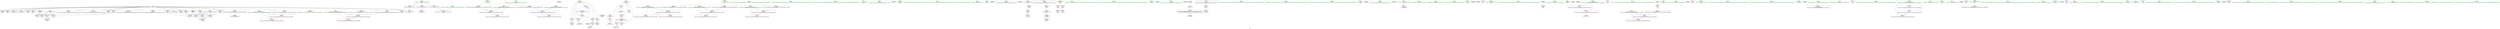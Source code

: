 digraph "SVFG" {
	label="SVFG";

	Node0x559e8b8f2490 [shape=record,color=grey,label="{NodeID: 0\nNullPtr}"];
	Node0x559e8b8f2490 -> Node0x559e8b90c410[style=solid];
	Node0x559e8b8f2490 -> Node0x559e8b90c510[style=solid];
	Node0x559e8b8f2490 -> Node0x559e8b90c5e0[style=solid];
	Node0x559e8b8f2490 -> Node0x559e8b90c6b0[style=solid];
	Node0x559e8b8f2490 -> Node0x559e8b90c780[style=solid];
	Node0x559e8b8f2490 -> Node0x559e8b90c850[style=solid];
	Node0x559e8b8f2490 -> Node0x559e8b90c920[style=solid];
	Node0x559e8b8f2490 -> Node0x559e8b90c9f0[style=solid];
	Node0x559e8b8f2490 -> Node0x559e8b90cac0[style=solid];
	Node0x559e8b8f2490 -> Node0x559e8b90cb90[style=solid];
	Node0x559e8b8f2490 -> Node0x559e8b90cc60[style=solid];
	Node0x559e8b8f2490 -> Node0x559e8b90cd30[style=solid];
	Node0x559e8b8f2490 -> Node0x559e8b90ce00[style=solid];
	Node0x559e8b8f2490 -> Node0x559e8b90ced0[style=solid];
	Node0x559e8b8f2490 -> Node0x559e8b90cfa0[style=solid];
	Node0x559e8b8f2490 -> Node0x559e8b909ce0[style=solid];
	Node0x559e8b8f2490 -> Node0x559e8b909db0[style=solid];
	Node0x559e8b8f2490 -> Node0x559e8b909e80[style=solid];
	Node0x559e8b8f2490 -> Node0x559e8b909f50[style=solid];
	Node0x559e8b8f2490 -> Node0x559e8b90a020[style=solid];
	Node0x559e8b8f2490 -> Node0x559e8b90a0f0[style=solid];
	Node0x559e8b8f2490 -> Node0x559e8b90a1c0[style=solid];
	Node0x559e8b8f2490 -> Node0x559e8b911540[style=solid];
	Node0x559e8b912680 [shape=record,color=blue,label="{NodeID: 180\n353\<--351\n__lhs.addr\<--__lhs\n_ZStltIcSt11char_traitsIcESaIcEEbRKNSt7__cxx1112basic_stringIT_T0_T1_EESA_\n}"];
	Node0x559e8b912680 -> Node0x559e8b911000[style=dashed];
	Node0x559e8b909db0 [shape=record,color=black,label="{NodeID: 97\n331\<--3\n\<--dummyVal\n_ZStplIcSt11char_traitsIcESaIcEENSt7__cxx1112basic_stringIT_T0_T1_EES5_RKS8_\n}"];
	Node0x559e8b909db0 -> Node0x559e8b9124e0[style=solid];
	Node0x559e8b907510 [shape=record,color=green,label="{NodeID: 14\n83\<--1\n\<--dummyObj\nCan only get source location for instruction, argument, global var or function.}"];
	Node0x559e8b933a70 [shape=record,color=black,label="{NodeID: 360\n213 = PHI()\n}"];
	Node0x559e8b9099b0 [shape=record,color=black,label="{NodeID: 111\n151\<--150\nconv18\<--\nmain\n}"];
	Node0x559e8b9082b0 [shape=record,color=green,label="{NodeID: 28\n62\<--63\nts\<--ts_field_insensitive\nmain\n}"];
	Node0x559e8b9082b0 -> Node0x559e8b910090[style=solid];
	Node0x559e8b9082b0 -> Node0x559e8b910160[style=solid];
	Node0x559e8b9082b0 -> Node0x559e8b910230[style=solid];
	Node0x559e8b9082b0 -> Node0x559e8b911710[style=solid];
	Node0x559e8b9082b0 -> Node0x559e8b912000[style=solid];
	Node0x559e8b934c60 [shape=record,color=black,label="{NodeID: 374\n292 = PHI(74, )\n2nd arg _ZStplIcSt11char_traitsIcESaIcEENSt7__cxx1112basic_stringIT_T0_T1_EES5_RKS8_ }"];
	Node0x559e8b934c60 -> Node0x559e8b9121a0[style=solid];
	Node0x559e8b90f8e0 [shape=record,color=purple,label="{NodeID: 125\n434\<--28\nllvm.global_ctors_1\<--llvm.global_ctors\nGlob }"];
	Node0x559e8b90f8e0 -> Node0x559e8b911440[style=solid];
	Node0x559e8b908ed0 [shape=record,color=green,label="{NodeID: 42\n119\<--120\n_ZNSt7__cxx1112basic_stringIcSt11char_traitsIcESaIcEEC1Ev\<--_ZNSt7__cxx1112basic_stringIcSt11char_traitsIcESaIcEEC1Ev_field_insensitive\n}"];
	Node0x559e8b9104a0 [shape=record,color=red,label="{NodeID: 139\n140\<--78\n\<--i\nmain\n}"];
	Node0x559e8b9104a0 -> Node0x559e8b9098e0[style=solid];
	Node0x559e8b90acf0 [shape=record,color=green,label="{NodeID: 56\n214\<--215\n_ZStlsISt11char_traitsIcEERSt13basic_ostreamIcT_ES5_PKc\<--_ZStlsISt11char_traitsIcEERSt13basic_ostreamIcT_ES5_PKc_field_insensitive\n}"];
	Node0x559e8b926820 [shape=record,color=yellow,style=double,label="{NodeID: 319\n12V_1 = ENCHI(MR_12V_0)\npts\{69 \}\nFun[main]}"];
	Node0x559e8b926820 -> Node0x559e8b911980[style=dashed];
	Node0x559e8b926820 -> Node0x559e8b911b20[style=dashed];
	Node0x559e8b926820 -> Node0x559e8b911cc0[style=dashed];
	Node0x559e8b926820 -> Node0x559e8b911e60[style=dashed];
	Node0x559e8b911000 [shape=record,color=red,label="{NodeID: 153\n359\<--353\n\<--__lhs.addr\n_ZStltIcSt11char_traitsIcESaIcEEbRKNSt7__cxx1112basic_stringIT_T0_T1_EESA_\n}"];
	Node0x559e8b90b9d0 [shape=record,color=green,label="{NodeID: 70\n324\<--325\n_ZNSt7__cxx1112basic_stringIcSt11char_traitsIcESaIcEE6appendERKS4_\<--_ZNSt7__cxx1112basic_stringIcSt11char_traitsIcESaIcEE6appendERKS4__field_insensitive\n}"];
	Node0x559e8b911bf0 [shape=record,color=blue,label="{NodeID: 167\n66\<--194\nexn.slot\<--\nmain\n}"];
	Node0x559e8b911bf0 -> Node0x559e8b910300[style=dashed];
	Node0x559e8b90c6b0 [shape=record,color=black,label="{NodeID: 84\n183\<--3\n\<--dummyVal\nmain\n}"];
	Node0x559e8b90c6b0 -> Node0x559e8b911980[style=solid];
	Node0x559e8b8f3690 [shape=record,color=green,label="{NodeID: 1\n7\<--1\n__dso_handle\<--dummyObj\nGlob }"];
	Node0x559e8b912750 [shape=record,color=blue,label="{NodeID: 181\n355\<--352\n__rhs.addr\<--__rhs\n_ZStltIcSt11char_traitsIcESaIcEEbRKNSt7__cxx1112basic_stringIT_T0_T1_EESA_\n}"];
	Node0x559e8b912750 -> Node0x559e8b9110d0[style=dashed];
	Node0x559e8b909e80 [shape=record,color=black,label="{NodeID: 98\n333\<--3\n\<--dummyVal\n_ZStplIcSt11char_traitsIcESaIcEENSt7__cxx1112basic_stringIT_T0_T1_EES5_RKS8_\n}"];
	Node0x559e8b909e80 -> Node0x559e8b9125b0[style=solid];
	Node0x559e8b907610 [shape=record,color=green,label="{NodeID: 15\n95\<--1\n\<--dummyObj\nCan only get source location for instruction, argument, global var or function.}"];
	Node0x559e8b933b70 [shape=record,color=black,label="{NodeID: 361\n217 = PHI()\n}"];
	Node0x559e8b909a80 [shape=record,color=black,label="{NodeID: 112\n160\<--159\nconv24\<--\nmain\n}"];
	Node0x559e8b908380 [shape=record,color=green,label="{NodeID: 29\n64\<--65\ns\<--s_field_insensitive\nmain\n}"];
	Node0x559e8b934d70 [shape=record,color=black,label="{NodeID: 375\n415 = PHI(367, )\n0th arg __clang_call_terminate }"];
	Node0x559e8b90f9e0 [shape=record,color=purple,label="{NodeID: 126\n435\<--28\nllvm.global_ctors_2\<--llvm.global_ctors\nGlob }"];
	Node0x559e8b90f9e0 -> Node0x559e8b911540[style=solid];
	Node0x559e8b908fd0 [shape=record,color=green,label="{NodeID: 43\n122\<--123\n_ZStrsIcSt11char_traitsIcESaIcEERSt13basic_istreamIT_T0_ES7_RNSt7__cxx1112basic_stringIS4_S5_T1_EE\<--_ZStrsIcSt11char_traitsIcESaIcEERSt13basic_istreamIT_T0_ES7_RNSt7__cxx1112basic_stringIS4_S5_T1_EE_field_insensitive\n}"];
	Node0x559e8b910570 [shape=record,color=red,label="{NodeID: 140\n150\<--78\n\<--i\nmain\n}"];
	Node0x559e8b910570 -> Node0x559e8b9099b0[style=solid];
	Node0x559e8b90adf0 [shape=record,color=green,label="{NodeID: 57\n218\<--219\n_ZNSolsEi\<--_ZNSolsEi_field_insensitive\n}"];
	Node0x559e8b9110d0 [shape=record,color=red,label="{NodeID: 154\n360\<--355\n\<--__rhs.addr\n_ZStltIcSt11char_traitsIcESaIcEEbRKNSt7__cxx1112basic_stringIT_T0_T1_EESA_\n}"];
	Node0x559e8b90bad0 [shape=record,color=green,label="{NodeID: 71\n353\<--354\n__lhs.addr\<--__lhs.addr_field_insensitive\n_ZStltIcSt11char_traitsIcESaIcEEbRKNSt7__cxx1112basic_stringIT_T0_T1_EESA_\n}"];
	Node0x559e8b90bad0 -> Node0x559e8b911000[style=solid];
	Node0x559e8b90bad0 -> Node0x559e8b912680[style=solid];
	Node0x559e8b911cc0 [shape=record,color=blue,label="{NodeID: 168\n68\<--196\nehselector.slot\<--\nmain\n}"];
	Node0x559e8b911cc0 -> Node0x559e8b9103d0[style=dashed];
	Node0x559e8b90c780 [shape=record,color=black,label="{NodeID: 85\n186\<--3\n\<--dummyVal\nmain\n}"];
	Node0x559e8b8f2d90 [shape=record,color=green,label="{NodeID: 2\n8\<--1\n.str\<--dummyObj\nGlob }"];
	Node0x559e8b931310 [shape=record,color=black,label="{NodeID: 348\n104 = PHI()\n}"];
	Node0x559e8b912820 [shape=record,color=blue,label="{NodeID: 182\n375\<--373\n__lhs.addr\<--__lhs\n_ZSt4swapIcSt11char_traitsIcESaIcEEvRNSt7__cxx1112basic_stringIT_T0_T1_EES9_\n}"];
	Node0x559e8b912820 -> Node0x559e8b9111a0[style=dashed];
	Node0x559e8b909f50 [shape=record,color=black,label="{NodeID: 99\n342\<--3\nlpad.val\<--dummyVal\n_ZStplIcSt11char_traitsIcESaIcEENSt7__cxx1112basic_stringIT_T0_T1_EES5_RKS8_\n}"];
	Node0x559e8b907710 [shape=record,color=green,label="{NodeID: 16\n111\<--1\n\<--dummyObj\nCan only get source location for instruction, argument, global var or function.}"];
	Node0x559e8b933c70 [shape=record,color=black,label="{NodeID: 362\n221 = PHI()\n}"];
	Node0x559e8b909b50 [shape=record,color=black,label="{NodeID: 113\n57\<--242\nmain_ret\<--\nmain\n}"];
	Node0x559e8b908450 [shape=record,color=green,label="{NodeID: 30\n66\<--67\nexn.slot\<--exn.slot_field_insensitive\nmain\n}"];
	Node0x559e8b908450 -> Node0x559e8b910300[style=solid];
	Node0x559e8b908450 -> Node0x559e8b9118b0[style=solid];
	Node0x559e8b908450 -> Node0x559e8b911a50[style=solid];
	Node0x559e8b908450 -> Node0x559e8b911bf0[style=solid];
	Node0x559e8b908450 -> Node0x559e8b911d90[style=solid];
	Node0x559e8b934e80 [shape=record,color=black,label="{NodeID: 376\n351 = PHI(70, )\n0th arg _ZStltIcSt11char_traitsIcESaIcEEbRKNSt7__cxx1112basic_stringIT_T0_T1_EESA_ }"];
	Node0x559e8b934e80 -> Node0x559e8b912680[style=solid];
	Node0x559e8b90fae0 [shape=record,color=purple,label="{NodeID: 127\n99\<--98\nvbase.offset.ptr\<--vtable\nmain\n}"];
	Node0x559e8b90fae0 -> Node0x559e8b909740[style=solid];
	Node0x559e8b9090d0 [shape=record,color=green,label="{NodeID: 44\n125\<--126\n_ZNSaIcEC1Ev\<--_ZNSaIcEC1Ev_field_insensitive\n}"];
	Node0x559e8b910640 [shape=record,color=red,label="{NodeID: 141\n159\<--78\n\<--i\nmain\n}"];
	Node0x559e8b910640 -> Node0x559e8b909a80[style=solid];
	Node0x559e8b90aef0 [shape=record,color=green,label="{NodeID: 58\n223\<--224\n_ZStlsIcSt11char_traitsIcESaIcEERSt13basic_ostreamIT_T0_ES7_RKNSt7__cxx1112basic_stringIS4_S5_T1_EE\<--_ZStlsIcSt11char_traitsIcESaIcEERSt13basic_ostreamIT_T0_ES7_RKNSt7__cxx1112basic_stringIS4_S5_T1_EE_field_insensitive\n}"];
	Node0x559e8b9111a0 [shape=record,color=red,label="{NodeID: 155\n381\<--375\n\<--__lhs.addr\n_ZSt4swapIcSt11char_traitsIcESaIcEEvRNSt7__cxx1112basic_stringIT_T0_T1_EES9_\n}"];
	Node0x559e8b90bba0 [shape=record,color=green,label="{NodeID: 72\n355\<--356\n__rhs.addr\<--__rhs.addr_field_insensitive\n_ZStltIcSt11char_traitsIcESaIcEEbRKNSt7__cxx1112basic_stringIT_T0_T1_EESA_\n}"];
	Node0x559e8b90bba0 -> Node0x559e8b9110d0[style=solid];
	Node0x559e8b90bba0 -> Node0x559e8b912750[style=solid];
	Node0x559e8b911d90 [shape=record,color=blue,label="{NodeID: 169\n66\<--201\nexn.slot\<--\nmain\n}"];
	Node0x559e8b911d90 -> Node0x559e8b910300[style=dashed];
	Node0x559e8b90c850 [shape=record,color=black,label="{NodeID: 86\n187\<--3\n\<--dummyVal\nmain\n}"];
	Node0x559e8b90c850 -> Node0x559e8b911a50[style=solid];
	Node0x559e8b8f2e20 [shape=record,color=green,label="{NodeID: 3\n10\<--1\n.str.1\<--dummyObj\nGlob }"];
	Node0x559e8b930a40 [shape=record,color=black,label="{NodeID: 349\n121 = PHI()\n}"];
	Node0x559e8b9128f0 [shape=record,color=blue,label="{NodeID: 183\n377\<--374\n__rhs.addr\<--__rhs\n_ZSt4swapIcSt11char_traitsIcESaIcEEvRNSt7__cxx1112basic_stringIT_T0_T1_EES9_\n}"];
	Node0x559e8b9128f0 -> Node0x559e8b911270[style=dashed];
	Node0x559e8b90a020 [shape=record,color=black,label="{NodeID: 100\n343\<--3\nlpad.val5\<--dummyVal\n_ZStplIcSt11char_traitsIcESaIcEENSt7__cxx1112basic_stringIT_T0_T1_EES5_RKS8_\n}"];
	Node0x559e8b907810 [shape=record,color=green,label="{NodeID: 17\n314\<--1\n\<--dummyObj\nCan only get source location for instruction, argument, global var or function.}"];
	Node0x559e8b933d70 [shape=record,color=black,label="{NodeID: 363\n222 = PHI()\n}"];
	Node0x559e8b909c20 [shape=record,color=black,label="{NodeID: 114\n350\<--364\n_ZStltIcSt11char_traitsIcESaIcEEbRKNSt7__cxx1112basic_stringIT_T0_T1_EESA__ret\<--cmp\n_ZStltIcSt11char_traitsIcESaIcEEbRKNSt7__cxx1112basic_stringIT_T0_T1_EESA_\n|{<s0>24}}"];
	Node0x559e8b909c20:s0 -> Node0x559e8b933940[style=solid,color=blue];
	Node0x559e8b908520 [shape=record,color=green,label="{NodeID: 31\n68\<--69\nehselector.slot\<--ehselector.slot_field_insensitive\nmain\n}"];
	Node0x559e8b908520 -> Node0x559e8b9103d0[style=solid];
	Node0x559e8b908520 -> Node0x559e8b911980[style=solid];
	Node0x559e8b908520 -> Node0x559e8b911b20[style=solid];
	Node0x559e8b908520 -> Node0x559e8b911cc0[style=solid];
	Node0x559e8b908520 -> Node0x559e8b911e60[style=solid];
	Node0x559e8b934f90 [shape=record,color=black,label="{NodeID: 377\n352 = PHI(74, )\n1st arg _ZStltIcSt11char_traitsIcESaIcEEbRKNSt7__cxx1112basic_stringIT_T0_T1_EESA_ }"];
	Node0x559e8b934f90 -> Node0x559e8b912750[style=solid];
	Node0x559e8b90fbb0 [shape=record,color=purple,label="{NodeID: 128\n102\<--19\nadd.ptr\<--\nmain\n}"];
	Node0x559e8b90fbb0 -> Node0x559e8b909810[style=solid];
	Node0x559e8b9091d0 [shape=record,color=green,label="{NodeID: 45\n129\<--130\n_ZNSt7__cxx1112basic_stringIcSt11char_traitsIcESaIcEEC1EPKcRKS3_\<--_ZNSt7__cxx1112basic_stringIcSt11char_traitsIcESaIcEEC1EPKcRKS3__field_insensitive\n}"];
	Node0x559e8b910710 [shape=record,color=red,label="{NodeID: 142\n208\<--78\n\<--i\nmain\n}"];
	Node0x559e8b910710 -> Node0x559e8b919ad0[style=solid];
	Node0x559e8b90aff0 [shape=record,color=green,label="{NodeID: 59\n226\<--227\n_ZSt4endlIcSt11char_traitsIcEERSt13basic_ostreamIT_T0_ES6_\<--_ZSt4endlIcSt11char_traitsIcEERSt13basic_ostreamIT_T0_ES6__field_insensitive\n}"];
	Node0x559e8b911270 [shape=record,color=red,label="{NodeID: 156\n382\<--377\n\<--__rhs.addr\n_ZSt4swapIcSt11char_traitsIcESaIcEEvRNSt7__cxx1112basic_stringIT_T0_T1_EES9_\n}"];
	Node0x559e8b90bc70 [shape=record,color=green,label="{NodeID: 73\n362\<--363\n_ZNKSt7__cxx1112basic_stringIcSt11char_traitsIcESaIcEE7compareERKS4_\<--_ZNKSt7__cxx1112basic_stringIcSt11char_traitsIcESaIcEE7compareERKS4__field_insensitive\n}"];
	Node0x559e8b911e60 [shape=record,color=blue,label="{NodeID: 170\n68\<--203\nehselector.slot\<--\nmain\n}"];
	Node0x559e8b911e60 -> Node0x559e8b9103d0[style=dashed];
	Node0x559e8b90c920 [shape=record,color=black,label="{NodeID: 87\n189\<--3\n\<--dummyVal\nmain\n}"];
	Node0x559e8b90c920 -> Node0x559e8b911b20[style=solid];
	Node0x559e8b8f2eb0 [shape=record,color=green,label="{NodeID: 4\n12\<--1\nstdin\<--dummyObj\nGlob }"];
	Node0x559e8b933010 [shape=record,color=black,label="{NodeID: 350\n94 = PHI()\n}"];
	Node0x559e8b90a0f0 [shape=record,color=black,label="{NodeID: 101\n366\<--3\n\<--dummyVal\n_ZStltIcSt11char_traitsIcESaIcEEbRKNSt7__cxx1112basic_stringIT_T0_T1_EESA_\n}"];
	Node0x559e8b907910 [shape=record,color=green,label="{NodeID: 18\n327\<--1\n\<--dummyObj\nCan only get source location for instruction, argument, global var or function.}"];
	Node0x559e8b933e70 [shape=record,color=black,label="{NodeID: 364\n225 = PHI()\n}"];
	Node0x559e8b90f090 [shape=record,color=purple,label="{NodeID: 115\n39\<--4\n\<--_ZStL8__ioinit\n__cxx_global_var_init\n}"];
	Node0x559e8b9085f0 [shape=record,color=green,label="{NodeID: 32\n70\<--71\nt\<--t_field_insensitive\nmain\n|{<s0>24|<s1>25}}"];
	Node0x559e8b9085f0:s0 -> Node0x559e8b934e80[style=solid,color=red];
	Node0x559e8b9085f0:s1 -> Node0x559e8b934440[style=solid,color=red];
	Node0x559e8b90fc80 [shape=record,color=red,label="{NodeID: 129\n84\<--12\n\<--stdin\nmain\n}"];
	Node0x559e8b90fc80 -> Node0x559e8b9095a0[style=solid];
	Node0x559e8b9092d0 [shape=record,color=green,label="{NodeID: 46\n132\<--133\n_ZNSaIcED1Ev\<--_ZNSaIcED1Ev_field_insensitive\n}"];
	Node0x559e8b924080 [shape=record,color=black,label="{NodeID: 309\nMR_8V_3 = PHI(MR_8V_4, MR_8V_2, )\npts\{63 \}\n}"];
	Node0x559e8b924080 -> Node0x559e8b910090[style=dashed];
	Node0x559e8b924080 -> Node0x559e8b910160[style=dashed];
	Node0x559e8b924080 -> Node0x559e8b910230[style=dashed];
	Node0x559e8b924080 -> Node0x559e8b912000[style=dashed];
	Node0x559e8b9107e0 [shape=record,color=red,label="{NodeID: 143\n101\<--100\nvbase.offset\<--\nmain\n}"];
	Node0x559e8b90b0f0 [shape=record,color=green,label="{NodeID: 60\n228\<--229\n_ZNSolsEPFRSoS_E\<--_ZNSolsEPFRSoS_E_field_insensitive\n}"];
	Node0x559e8b911340 [shape=record,color=blue,label="{NodeID: 157\n433\<--29\nllvm.global_ctors_0\<--\nGlob }"];
	Node0x559e8b90bd70 [shape=record,color=green,label="{NodeID: 74\n369\<--370\n__clang_call_terminate\<--__clang_call_terminate_field_insensitive\n}"];
	Node0x559e8b911f30 [shape=record,color=blue,label="{NodeID: 171\n78\<--209\ni\<--inc\nmain\n}"];
	Node0x559e8b911f30 -> Node0x559e8b9104a0[style=dashed];
	Node0x559e8b911f30 -> Node0x559e8b910570[style=dashed];
	Node0x559e8b911f30 -> Node0x559e8b910640[style=dashed];
	Node0x559e8b911f30 -> Node0x559e8b910710[style=dashed];
	Node0x559e8b911f30 -> Node0x559e8b911f30[style=dashed];
	Node0x559e8b911f30 -> Node0x559e8b924580[style=dashed];
	Node0x559e8b90c9f0 [shape=record,color=black,label="{NodeID: 88\n193\<--3\n\<--dummyVal\nmain\n}"];
	Node0x559e8b8f2f40 [shape=record,color=green,label="{NodeID: 5\n13\<--1\n.str.2\<--dummyObj\nGlob }"];
	Node0x559e8b933110 [shape=record,color=black,label="{NodeID: 351\n107 = PHI()\n}"];
	Node0x559e8b90a1c0 [shape=record,color=black,label="{NodeID: 102\n367\<--3\n\<--dummyVal\n_ZStltIcSt11char_traitsIcESaIcEEbRKNSt7__cxx1112basic_stringIT_T0_T1_EESA_\n|{<s0>47}}"];
	Node0x559e8b90a1c0:s0 -> Node0x559e8b934d70[style=solid,color=red];
	Node0x559e8b907a10 [shape=record,color=green,label="{NodeID: 19\n4\<--6\n_ZStL8__ioinit\<--_ZStL8__ioinit_field_insensitive\nGlob }"];
	Node0x559e8b907a10 -> Node0x559e8b90f090[style=solid];
	Node0x559e8b933f40 [shape=record,color=black,label="{NodeID: 365\n319 = PHI()\n}"];
	Node0x559e8b90f160 [shape=record,color=purple,label="{NodeID: 116\n85\<--8\n\<--.str\nmain\n}"];
	Node0x559e8b9086c0 [shape=record,color=green,label="{NodeID: 33\n72\<--73\nref.tmp\<--ref.tmp_field_insensitive\nmain\n}"];
	Node0x559e8b90fd50 [shape=record,color=red,label="{NodeID: 130\n90\<--17\n\<--stdout\nmain\n}"];
	Node0x559e8b90fd50 -> Node0x559e8b909670[style=solid];
	Node0x559e8b9093d0 [shape=record,color=green,label="{NodeID: 47\n143\<--144\n_ZNKSt7__cxx1112basic_stringIcSt11char_traitsIcESaIcEE4sizeEv\<--_ZNKSt7__cxx1112basic_stringIcSt11char_traitsIcESaIcEE4sizeEv_field_insensitive\n}"];
	Node0x559e8b924580 [shape=record,color=black,label="{NodeID: 310\nMR_14V_2 = PHI(MR_14V_4, MR_14V_1, )\npts\{79 \}\n}"];
	Node0x559e8b924580 -> Node0x559e8b9117e0[style=dashed];
	Node0x559e8b9108b0 [shape=record,color=red,label="{NodeID: 144\n155\<--152\n\<--call20\nmain\n}"];
	Node0x559e8b90b1f0 [shape=record,color=green,label="{NodeID: 61\n266\<--267\n__gxx_personality_v0\<--__gxx_personality_v0_field_insensitive\n}"];
	Node0x559e8b911440 [shape=record,color=blue,label="{NodeID: 158\n434\<--30\nllvm.global_ctors_1\<--_GLOBAL__sub_I_NAFIS_0_0.cpp\nGlob }"];
	Node0x559e8b90be70 [shape=record,color=green,label="{NodeID: 75\n375\<--376\n__lhs.addr\<--__lhs.addr_field_insensitive\n_ZSt4swapIcSt11char_traitsIcESaIcEEvRNSt7__cxx1112basic_stringIT_T0_T1_EES9_\n}"];
	Node0x559e8b90be70 -> Node0x559e8b9111a0[style=solid];
	Node0x559e8b90be70 -> Node0x559e8b912820[style=solid];
	Node0x559e8b912000 [shape=record,color=blue,label="{NodeID: 172\n62\<--235\nts\<--inc42\nmain\n}"];
	Node0x559e8b912000 -> Node0x559e8b924080[style=dashed];
	Node0x559e8b90cac0 [shape=record,color=black,label="{NodeID: 89\n194\<--3\n\<--dummyVal\nmain\n}"];
	Node0x559e8b90cac0 -> Node0x559e8b911bf0[style=solid];
	Node0x559e8b906f40 [shape=record,color=green,label="{NodeID: 6\n15\<--1\n.str.3\<--dummyObj\nGlob }"];
	Node0x559e8b933210 [shape=record,color=black,label="{NodeID: 352\n40 = PHI()\n}"];
	Node0x559e8b90a290 [shape=record,color=black,label="{NodeID: 103\n19\<--18\n\<--_ZSt3cin\nCan only get source location for instruction, argument, global var or function.}"];
	Node0x559e8b90a290 -> Node0x559e8b90fbb0[style=solid];
	Node0x559e8b907b10 [shape=record,color=green,label="{NodeID: 20\n28\<--32\nllvm.global_ctors\<--llvm.global_ctors_field_insensitive\nGlob }"];
	Node0x559e8b907b10 -> Node0x559e8b90f7e0[style=solid];
	Node0x559e8b907b10 -> Node0x559e8b90f8e0[style=solid];
	Node0x559e8b907b10 -> Node0x559e8b90f9e0[style=solid];
	Node0x559e8b934010 [shape=record,color=black,label="{NodeID: 366\n310 = PHI()\n}"];
	Node0x559e8b934010 -> Node0x559e8b912340[style=solid];
	Node0x559e8b90f230 [shape=record,color=purple,label="{NodeID: 117\n86\<--10\n\<--.str.1\nmain\n}"];
	Node0x559e8b908790 [shape=record,color=green,label="{NodeID: 34\n74\<--75\np\<--p_field_insensitive\nmain\n|{<s0>21|<s1>24|<s2>25}}"];
	Node0x559e8b908790:s0 -> Node0x559e8b934c60[style=solid,color=red];
	Node0x559e8b908790:s1 -> Node0x559e8b934f90[style=solid,color=red];
	Node0x559e8b908790:s2 -> Node0x559e8b934600[style=solid,color=red];
	Node0x559e8b90fe20 [shape=record,color=red,label="{NodeID: 131\n98\<--20\nvtable\<--\nmain\n}"];
	Node0x559e8b90fe20 -> Node0x559e8b90fae0[style=solid];
	Node0x559e8b90a4f0 [shape=record,color=green,label="{NodeID: 48\n148\<--149\n_ZNSt7__cxx1112basic_stringIcSt11char_traitsIcESaIcEEaSERKS4_\<--_ZNSt7__cxx1112basic_stringIcSt11char_traitsIcESaIcEEaSERKS4__field_insensitive\n}"];
	Node0x559e8b910980 [shape=record,color=red,label="{NodeID: 145\n162\<--161\n\<--call26\nmain\n|{<s0>21}}"];
	Node0x559e8b910980:s0 -> Node0x559e8b934b50[style=solid,color=red];
	Node0x559e8b90b2f0 [shape=record,color=green,label="{NodeID: 62\n293\<--294\n__lhs.addr\<--__lhs.addr_field_insensitive\n_ZStplIcSt11char_traitsIcESaIcEENSt7__cxx1112basic_stringIT_T0_T1_EES5_RKS8_\n}"];
	Node0x559e8b90b2f0 -> Node0x559e8b910a50[style=solid];
	Node0x559e8b90b2f0 -> Node0x559e8b9120d0[style=solid];
	Node0x559e8b911540 [shape=record,color=blue, style = dotted,label="{NodeID: 159\n435\<--3\nllvm.global_ctors_2\<--dummyVal\nGlob }"];
	Node0x559e8b90bf40 [shape=record,color=green,label="{NodeID: 76\n377\<--378\n__rhs.addr\<--__rhs.addr_field_insensitive\n_ZSt4swapIcSt11char_traitsIcESaIcEEvRNSt7__cxx1112basic_stringIT_T0_T1_EES9_\n}"];
	Node0x559e8b90bf40 -> Node0x559e8b911270[style=solid];
	Node0x559e8b90bf40 -> Node0x559e8b9128f0[style=solid];
	Node0x559e8b9120d0 [shape=record,color=blue,label="{NodeID: 173\n293\<--291\n__lhs.addr\<--__lhs\n_ZStplIcSt11char_traitsIcESaIcEENSt7__cxx1112basic_stringIT_T0_T1_EES5_RKS8_\n}"];
	Node0x559e8b9120d0 -> Node0x559e8b910a50[style=dashed];
	Node0x559e8b90cb90 [shape=record,color=black,label="{NodeID: 90\n196\<--3\n\<--dummyVal\nmain\n}"];
	Node0x559e8b90cb90 -> Node0x559e8b911cc0[style=solid];
	Node0x559e8b906fd0 [shape=record,color=green,label="{NodeID: 7\n17\<--1\nstdout\<--dummyObj\nGlob }"];
	Node0x559e8b933310 [shape=record,color=black,label="{NodeID: 353\n142 = PHI()\n}"];
	Node0x559e8b933310 -> Node0x559e8b90e0a0[style=solid];
	Node0x559e8b90a390 [shape=record,color=black,label="{NodeID: 104\n20\<--18\n\<--_ZSt3cin\nCan only get source location for instruction, argument, global var or function.}"];
	Node0x559e8b90a390 -> Node0x559e8b90fe20[style=solid];
	Node0x559e8b907c10 [shape=record,color=green,label="{NodeID: 21\n33\<--34\n__cxx_global_var_init\<--__cxx_global_var_init_field_insensitive\n}"];
	Node0x559e8b934170 [shape=record,color=black,label="{NodeID: 367\n323 = PHI()\n}"];
	Node0x559e8b90f300 [shape=record,color=purple,label="{NodeID: 118\n91\<--13\n\<--.str.2\nmain\n}"];
	Node0x559e8b908860 [shape=record,color=green,label="{NodeID: 35\n76\<--77\nref.tmp8\<--ref.tmp8_field_insensitive\nmain\n}"];
	Node0x559e8b919650 [shape=record,color=grey,label="{NodeID: 298\n235 = Binary(234, 111, )\n}"];
	Node0x559e8b919650 -> Node0x559e8b912000[style=solid];
	Node0x559e8b90fef0 [shape=record,color=red,label="{NodeID: 132\n242\<--58\n\<--retval\nmain\n}"];
	Node0x559e8b90fef0 -> Node0x559e8b909b50[style=solid];
	Node0x559e8b90a5f0 [shape=record,color=green,label="{NodeID: 49\n153\<--154\n_ZNSt7__cxx1112basic_stringIcSt11char_traitsIcESaIcEEixEm\<--_ZNSt7__cxx1112basic_stringIcSt11char_traitsIcESaIcEEixEm_field_insensitive\n}"];
	Node0x559e8b910a50 [shape=record,color=red,label="{NodeID: 146\n318\<--293\n\<--__lhs.addr\n_ZStplIcSt11char_traitsIcESaIcEENSt7__cxx1112basic_stringIT_T0_T1_EES5_RKS8_\n}"];
	Node0x559e8b90b3c0 [shape=record,color=green,label="{NodeID: 63\n295\<--296\n__rhs.addr\<--__rhs.addr_field_insensitive\n_ZStplIcSt11char_traitsIcESaIcEENSt7__cxx1112basic_stringIT_T0_T1_EES5_RKS8_\n}"];
	Node0x559e8b90b3c0 -> Node0x559e8b910b20[style=solid];
	Node0x559e8b90b3c0 -> Node0x559e8b910bf0[style=solid];
	Node0x559e8b90b3c0 -> Node0x559e8b9121a0[style=solid];
	Node0x559e8b911640 [shape=record,color=blue,label="{NodeID: 160\n58\<--83\nretval\<--\nmain\n}"];
	Node0x559e8b911640 -> Node0x559e8b90fef0[style=dashed];
	Node0x559e8b90c010 [shape=record,color=green,label="{NodeID: 77\n384\<--385\n_ZNSt7__cxx1112basic_stringIcSt11char_traitsIcESaIcEE4swapERS4_\<--_ZNSt7__cxx1112basic_stringIcSt11char_traitsIcESaIcEE4swapERS4__field_insensitive\n}"];
	Node0x559e8b9121a0 [shape=record,color=blue,label="{NodeID: 174\n295\<--292\n__rhs.addr\<--__rhs\n_ZStplIcSt11char_traitsIcESaIcEENSt7__cxx1112basic_stringIT_T0_T1_EES5_RKS8_\n}"];
	Node0x559e8b9121a0 -> Node0x559e8b910b20[style=dashed];
	Node0x559e8b9121a0 -> Node0x559e8b910bf0[style=dashed];
	Node0x559e8b90cc60 [shape=record,color=black,label="{NodeID: 91\n200\<--3\n\<--dummyVal\nmain\n}"];
	Node0x559e8b907060 [shape=record,color=green,label="{NodeID: 8\n18\<--1\n_ZSt3cin\<--dummyObj\nGlob }"];
	Node0x559e8b933470 [shape=record,color=black,label="{NodeID: 354\n147 = PHI()\n}"];
	Node0x559e8b9094a0 [shape=record,color=black,label="{NodeID: 105\n41\<--42\n\<--_ZNSt8ios_base4InitD1Ev\nCan only get source location for instruction, argument, global var or function.}"];
	Node0x559e8b907d10 [shape=record,color=green,label="{NodeID: 22\n37\<--38\n_ZNSt8ios_base4InitC1Ev\<--_ZNSt8ios_base4InitC1Ev_field_insensitive\n}"];
	Node0x559e8b934240 [shape=record,color=black,label="{NodeID: 368\n361 = PHI()\n}"];
	Node0x559e8b934240 -> Node0x559e8b919c50[style=solid];
	Node0x559e8b90f3d0 [shape=record,color=purple,label="{NodeID: 119\n92\<--15\n\<--.str.3\nmain\n}"];
	Node0x559e8b908930 [shape=record,color=green,label="{NodeID: 36\n78\<--79\ni\<--i_field_insensitive\nmain\n}"];
	Node0x559e8b908930 -> Node0x559e8b9104a0[style=solid];
	Node0x559e8b908930 -> Node0x559e8b910570[style=solid];
	Node0x559e8b908930 -> Node0x559e8b910640[style=solid];
	Node0x559e8b908930 -> Node0x559e8b910710[style=solid];
	Node0x559e8b908930 -> Node0x559e8b9117e0[style=solid];
	Node0x559e8b908930 -> Node0x559e8b911f30[style=solid];
	Node0x559e8b9197d0 [shape=record,color=grey,label="{NodeID: 299\n313 = Binary(312, 314, )\n}"];
	Node0x559e8b90ffc0 [shape=record,color=red,label="{NodeID: 133\n114\<--60\n\<--T\nmain\n}"];
	Node0x559e8b90ffc0 -> Node0x559e8b919950[style=solid];
	Node0x559e8b90a6f0 [shape=record,color=green,label="{NodeID: 50\n157\<--158\n_ZNSt7__cxx1112basic_stringIcSt11char_traitsIcESaIcEEpLEc\<--_ZNSt7__cxx1112basic_stringIcSt11char_traitsIcESaIcEEpLEc_field_insensitive\n}"];
	Node0x559e8b910b20 [shape=record,color=red,label="{NodeID: 147\n309\<--295\n\<--__rhs.addr\n_ZStplIcSt11char_traitsIcESaIcEENSt7__cxx1112basic_stringIT_T0_T1_EES5_RKS8_\n}"];
	Node0x559e8b90b490 [shape=record,color=green,label="{NodeID: 64\n297\<--298\nnrvo\<--nrvo_field_insensitive\n_ZStplIcSt11char_traitsIcESaIcEENSt7__cxx1112basic_stringIT_T0_T1_EES5_RKS8_\n}"];
	Node0x559e8b90b490 -> Node0x559e8b910cc0[style=solid];
	Node0x559e8b90b490 -> Node0x559e8b912270[style=solid];
	Node0x559e8b90b490 -> Node0x559e8b912410[style=solid];
	Node0x559e8b926f80 [shape=record,color=yellow,style=double,label="{NodeID: 327\n24V_1 = ENCHI(MR_24V_0)\npts\{302 \}\nFun[_ZStplIcSt11char_traitsIcESaIcEENSt7__cxx1112basic_stringIT_T0_T1_EES5_RKS8_]}"];
	Node0x559e8b926f80 -> Node0x559e8b9124e0[style=dashed];
	Node0x559e8b911710 [shape=record,color=blue,label="{NodeID: 161\n62\<--111\nts\<--\nmain\n}"];
	Node0x559e8b911710 -> Node0x559e8b924080[style=dashed];
	Node0x559e8b90c110 [shape=record,color=green,label="{NodeID: 78\n417\<--418\n__cxa_begin_catch\<--__cxa_begin_catch_field_insensitive\n}"];
	Node0x559e8b912270 [shape=record,color=blue,label="{NodeID: 175\n297\<--95\nnrvo\<--\n_ZStplIcSt11char_traitsIcESaIcEENSt7__cxx1112basic_stringIT_T0_T1_EES5_RKS8_\n}"];
	Node0x559e8b912270 -> Node0x559e8b912410[style=dashed];
	Node0x559e8b90cd30 [shape=record,color=black,label="{NodeID: 92\n201\<--3\n\<--dummyVal\nmain\n}"];
	Node0x559e8b90cd30 -> Node0x559e8b911d90[style=solid];
	Node0x559e8b9070f0 [shape=record,color=green,label="{NodeID: 9\n21\<--1\n.str.4\<--dummyObj\nGlob }"];
	Node0x559e8b933540 [shape=record,color=black,label="{NodeID: 355\n152 = PHI()\n}"];
	Node0x559e8b933540 -> Node0x559e8b9108b0[style=solid];
	Node0x559e8b9095a0 [shape=record,color=black,label="{NodeID: 106\n87\<--84\ncall\<--\nmain\n}"];
	Node0x559e8b907e10 [shape=record,color=green,label="{NodeID: 23\n43\<--44\n__cxa_atexit\<--__cxa_atexit_field_insensitive\n}"];
	Node0x559e8b934370 [shape=record,color=black,label="{NodeID: 369\n416 = PHI()\n}"];
	Node0x559e8b90f4a0 [shape=record,color=purple,label="{NodeID: 120\n127\<--21\n\<--.str.4\nmain\n}"];
	Node0x559e8b908a00 [shape=record,color=green,label="{NodeID: 37\n80\<--81\nref.tmp23\<--ref.tmp23_field_insensitive\nmain\n|{<s0>21}}"];
	Node0x559e8b908a00:s0 -> Node0x559e8b934740[style=solid,color=red];
	Node0x559e8b919950 [shape=record,color=grey,label="{NodeID: 300\n115 = Binary(114, 111, )\n}"];
	Node0x559e8b919950 -> Node0x559e8b90e220[style=solid];
	Node0x559e8b910090 [shape=record,color=red,label="{NodeID: 134\n113\<--62\n\<--ts\nmain\n}"];
	Node0x559e8b910090 -> Node0x559e8b90e220[style=solid];
	Node0x559e8b90a7f0 [shape=record,color=green,label="{NodeID: 51\n164\<--165\n_ZStplIcSt11char_traitsIcESaIcEENSt7__cxx1112basic_stringIT_T0_T1_EES5_RKS8_\<--_ZStplIcSt11char_traitsIcESaIcEENSt7__cxx1112basic_stringIT_T0_T1_EES5_RKS8__field_insensitive\n}"];
	Node0x559e8b925980 [shape=record,color=yellow,style=double,label="{NodeID: 314\n2V_1 = ENCHI(MR_2V_0)\npts\{1 \}\nFun[main]}"];
	Node0x559e8b925980 -> Node0x559e8b90fc80[style=dashed];
	Node0x559e8b925980 -> Node0x559e8b90fd50[style=dashed];
	Node0x559e8b925980 -> Node0x559e8b90fe20[style=dashed];
	Node0x559e8b910bf0 [shape=record,color=red,label="{NodeID: 148\n322\<--295\n\<--__rhs.addr\n_ZStplIcSt11char_traitsIcESaIcEENSt7__cxx1112basic_stringIT_T0_T1_EES5_RKS8_\n}"];
	Node0x559e8b90b560 [shape=record,color=green,label="{NodeID: 65\n299\<--300\n__len\<--__len_field_insensitive\n_ZStplIcSt11char_traitsIcESaIcEENSt7__cxx1112basic_stringIT_T0_T1_EES5_RKS8_\n}"];
	Node0x559e8b90b560 -> Node0x559e8b910d90[style=solid];
	Node0x559e8b90b560 -> Node0x559e8b912340[style=solid];
	Node0x559e8b927060 [shape=record,color=yellow,style=double,label="{NodeID: 328\n26V_1 = ENCHI(MR_26V_0)\npts\{304 \}\nFun[_ZStplIcSt11char_traitsIcESaIcEENSt7__cxx1112basic_stringIT_T0_T1_EES5_RKS8_]}"];
	Node0x559e8b927060 -> Node0x559e8b9125b0[style=dashed];
	Node0x559e8b9117e0 [shape=record,color=blue,label="{NodeID: 162\n78\<--83\ni\<--\nmain\n}"];
	Node0x559e8b9117e0 -> Node0x559e8b9104a0[style=dashed];
	Node0x559e8b9117e0 -> Node0x559e8b910570[style=dashed];
	Node0x559e8b9117e0 -> Node0x559e8b910640[style=dashed];
	Node0x559e8b9117e0 -> Node0x559e8b910710[style=dashed];
	Node0x559e8b9117e0 -> Node0x559e8b911f30[style=dashed];
	Node0x559e8b9117e0 -> Node0x559e8b924580[style=dashed];
	Node0x559e8b90c210 [shape=record,color=green,label="{NodeID: 79\n420\<--421\n_ZSt9terminatev\<--_ZSt9terminatev_field_insensitive\n}"];
	Node0x559e8b912340 [shape=record,color=blue,label="{NodeID: 176\n299\<--310\n__len\<--call\n_ZStplIcSt11char_traitsIcESaIcEENSt7__cxx1112basic_stringIT_T0_T1_EES5_RKS8_\n}"];
	Node0x559e8b912340 -> Node0x559e8b910d90[style=dashed];
	Node0x559e8b90ce00 [shape=record,color=black,label="{NodeID: 93\n203\<--3\n\<--dummyVal\nmain\n}"];
	Node0x559e8b90ce00 -> Node0x559e8b911e60[style=solid];
	Node0x559e8b907180 [shape=record,color=green,label="{NodeID: 10\n23\<--1\n_ZSt4cout\<--dummyObj\nGlob }"];
	Node0x559e8b933670 [shape=record,color=black,label="{NodeID: 356\n156 = PHI()\n}"];
	Node0x559e8b909670 [shape=record,color=black,label="{NodeID: 107\n93\<--90\ncall1\<--\nmain\n}"];
	Node0x559e8b907f10 [shape=record,color=green,label="{NodeID: 24\n42\<--48\n_ZNSt8ios_base4InitD1Ev\<--_ZNSt8ios_base4InitD1Ev_field_insensitive\n}"];
	Node0x559e8b907f10 -> Node0x559e8b9094a0[style=solid];
	Node0x559e8b934440 [shape=record,color=black,label="{NodeID: 370\n373 = PHI(70, )\n0th arg _ZSt4swapIcSt11char_traitsIcESaIcEEvRNSt7__cxx1112basic_stringIT_T0_T1_EES9_ }"];
	Node0x559e8b934440 -> Node0x559e8b912820[style=solid];
	Node0x559e8b90f570 [shape=record,color=purple,label="{NodeID: 121\n135\<--21\n\<--.str.4\nmain\n}"];
	Node0x559e8b908ad0 [shape=record,color=green,label="{NodeID: 38\n88\<--89\nfreopen\<--freopen_field_insensitive\n}"];
	Node0x559e8b919ad0 [shape=record,color=grey,label="{NodeID: 301\n209 = Binary(208, 111, )\n}"];
	Node0x559e8b919ad0 -> Node0x559e8b911f30[style=solid];
	Node0x559e8b910160 [shape=record,color=red,label="{NodeID: 135\n216\<--62\n\<--ts\nmain\n}"];
	Node0x559e8b90a8f0 [shape=record,color=green,label="{NodeID: 52\n167\<--168\n_ZNSt7__cxx1112basic_stringIcSt11char_traitsIcESaIcEEaSEOS4_\<--_ZNSt7__cxx1112basic_stringIcSt11char_traitsIcESaIcEEaSEOS4__field_insensitive\n}"];
	Node0x559e8b910cc0 [shape=record,color=red,label="{NodeID: 149\n328\<--297\nnrvo.val\<--nrvo\n_ZStplIcSt11char_traitsIcESaIcEENSt7__cxx1112basic_stringIT_T0_T1_EES5_RKS8_\n}"];
	Node0x559e8b90b630 [shape=record,color=green,label="{NodeID: 66\n301\<--302\nexn.slot\<--exn.slot_field_insensitive\n_ZStplIcSt11char_traitsIcESaIcEENSt7__cxx1112basic_stringIT_T0_T1_EES5_RKS8_\n}"];
	Node0x559e8b90b630 -> Node0x559e8b910e60[style=solid];
	Node0x559e8b90b630 -> Node0x559e8b9124e0[style=solid];
	Node0x559e8b9118b0 [shape=record,color=blue,label="{NodeID: 163\n66\<--181\nexn.slot\<--\nmain\n}"];
	Node0x559e8b9118b0 -> Node0x559e8b910300[style=dashed];
	Node0x559e8b90c310 [shape=record,color=green,label="{NodeID: 80\n30\<--429\n_GLOBAL__sub_I_NAFIS_0_0.cpp\<--_GLOBAL__sub_I_NAFIS_0_0.cpp_field_insensitive\n}"];
	Node0x559e8b90c310 -> Node0x559e8b911440[style=solid];
	Node0x559e8b912410 [shape=record,color=blue,label="{NodeID: 177\n297\<--327\nnrvo\<--\n_ZStplIcSt11char_traitsIcESaIcEENSt7__cxx1112basic_stringIT_T0_T1_EES5_RKS8_\n}"];
	Node0x559e8b912410 -> Node0x559e8b910cc0[style=dashed];
	Node0x559e8b90ced0 [shape=record,color=black,label="{NodeID: 94\n246\<--3\nlpad.val\<--dummyVal\nmain\n}"];
	Node0x559e8b907210 [shape=record,color=green,label="{NodeID: 11\n24\<--1\n.str.5\<--dummyObj\nGlob }"];
	Node0x559e8b933740 [shape=record,color=black,label="{NodeID: 357\n161 = PHI()\n}"];
	Node0x559e8b933740 -> Node0x559e8b910980[style=solid];
	Node0x559e8b909740 [shape=record,color=black,label="{NodeID: 108\n100\<--99\n\<--vbase.offset.ptr\nmain\n}"];
	Node0x559e8b909740 -> Node0x559e8b9107e0[style=solid];
	Node0x559e8b908010 [shape=record,color=green,label="{NodeID: 25\n55\<--56\nmain\<--main_field_insensitive\n}"];
	Node0x559e8b934600 [shape=record,color=black,label="{NodeID: 371\n374 = PHI(74, )\n1st arg _ZSt4swapIcSt11char_traitsIcESaIcEEvRNSt7__cxx1112basic_stringIT_T0_T1_EES9_ }"];
	Node0x559e8b934600 -> Node0x559e8b9128f0[style=solid];
	Node0x559e8b90f640 [shape=record,color=purple,label="{NodeID: 122\n212\<--24\n\<--.str.5\nmain\n}"];
	Node0x559e8b908bd0 [shape=record,color=green,label="{NodeID: 39\n96\<--97\n_ZNSt8ios_base15sync_with_stdioEb\<--_ZNSt8ios_base15sync_with_stdioEb_field_insensitive\n}"];
	Node0x559e8b919c50 [shape=record,color=grey,label="{NodeID: 302\n364 = cmp(361, 83, )\n}"];
	Node0x559e8b919c50 -> Node0x559e8b909c20[style=solid];
	Node0x559e8b910230 [shape=record,color=red,label="{NodeID: 136\n234\<--62\n\<--ts\nmain\n}"];
	Node0x559e8b910230 -> Node0x559e8b919650[style=solid];
	Node0x559e8b90a9f0 [shape=record,color=green,label="{NodeID: 53\n170\<--171\n_ZNSt7__cxx1112basic_stringIcSt11char_traitsIcESaIcEED1Ev\<--_ZNSt7__cxx1112basic_stringIcSt11char_traitsIcESaIcEED1Ev_field_insensitive\n}"];
	Node0x559e8b926580 [shape=record,color=yellow,style=double,label="{NodeID: 316\n6V_1 = ENCHI(MR_6V_0)\npts\{61 \}\nFun[main]}"];
	Node0x559e8b926580 -> Node0x559e8b90ffc0[style=dashed];
	Node0x559e8b910d90 [shape=record,color=red,label="{NodeID: 150\n312\<--299\n\<--__len\n_ZStplIcSt11char_traitsIcESaIcEENSt7__cxx1112basic_stringIT_T0_T1_EES5_RKS8_\n}"];
	Node0x559e8b910d90 -> Node0x559e8b9197d0[style=solid];
	Node0x559e8b90b700 [shape=record,color=green,label="{NodeID: 67\n303\<--304\nehselector.slot\<--ehselector.slot_field_insensitive\n_ZStplIcSt11char_traitsIcESaIcEENSt7__cxx1112basic_stringIT_T0_T1_EES5_RKS8_\n}"];
	Node0x559e8b90b700 -> Node0x559e8b910f30[style=solid];
	Node0x559e8b90b700 -> Node0x559e8b9125b0[style=solid];
	Node0x559e8b911980 [shape=record,color=blue,label="{NodeID: 164\n68\<--183\nehselector.slot\<--\nmain\n}"];
	Node0x559e8b911980 -> Node0x559e8b9103d0[style=dashed];
	Node0x559e8b90c410 [shape=record,color=black,label="{NodeID: 81\n2\<--3\ndummyVal\<--dummyVal\n}"];
	Node0x559e8b9124e0 [shape=record,color=blue,label="{NodeID: 178\n301\<--331\nexn.slot\<--\n_ZStplIcSt11char_traitsIcESaIcEENSt7__cxx1112basic_stringIT_T0_T1_EES5_RKS8_\n}"];
	Node0x559e8b9124e0 -> Node0x559e8b910e60[style=dashed];
	Node0x559e8b90cfa0 [shape=record,color=black,label="{NodeID: 95\n247\<--3\nlpad.val44\<--dummyVal\nmain\n}"];
	Node0x559e8b907310 [shape=record,color=green,label="{NodeID: 12\n26\<--1\n.str.6\<--dummyObj\nGlob }"];
	Node0x559e8b933870 [shape=record,color=black,label="{NodeID: 358\n166 = PHI()\n}"];
	Node0x559e8b909810 [shape=record,color=black,label="{NodeID: 109\n103\<--102\n\<--add.ptr\nmain\n}"];
	Node0x559e8b908110 [shape=record,color=green,label="{NodeID: 26\n58\<--59\nretval\<--retval_field_insensitive\nmain\n}"];
	Node0x559e8b908110 -> Node0x559e8b90fef0[style=solid];
	Node0x559e8b908110 -> Node0x559e8b911640[style=solid];
	Node0x559e8b934740 [shape=record,color=black,label="{NodeID: 372\n290 = PHI(80, )\n0th arg _ZStplIcSt11char_traitsIcESaIcEENSt7__cxx1112basic_stringIT_T0_T1_EES5_RKS8_ }"];
	Node0x559e8b90f710 [shape=record,color=purple,label="{NodeID: 123\n220\<--26\n\<--.str.6\nmain\n}"];
	Node0x559e8b908cd0 [shape=record,color=green,label="{NodeID: 40\n105\<--106\n_ZNSt9basic_iosIcSt11char_traitsIcEE3tieEPSo\<--_ZNSt9basic_iosIcSt11char_traitsIcEE3tieEPSo_field_insensitive\n}"];
	Node0x559e8b90e0a0 [shape=record,color=grey,label="{NodeID: 303\n145 = cmp(141, 142, )\n}"];
	Node0x559e8b910300 [shape=record,color=red,label="{NodeID: 137\n244\<--66\nexn\<--exn.slot\nmain\n}"];
	Node0x559e8b90aaf0 [shape=record,color=green,label="{NodeID: 54\n173\<--174\n_ZStltIcSt11char_traitsIcESaIcEEbRKNSt7__cxx1112basic_stringIT_T0_T1_EESA_\<--_ZStltIcSt11char_traitsIcESaIcEEbRKNSt7__cxx1112basic_stringIT_T0_T1_EESA__field_insensitive\n}"];
	Node0x559e8b910e60 [shape=record,color=red,label="{NodeID: 151\n340\<--301\nexn\<--exn.slot\n_ZStplIcSt11char_traitsIcESaIcEENSt7__cxx1112basic_stringIT_T0_T1_EES5_RKS8_\n}"];
	Node0x559e8b90b7d0 [shape=record,color=green,label="{NodeID: 68\n316\<--317\n_ZNSt7__cxx1112basic_stringIcSt11char_traitsIcESaIcEE7reserveEm\<--_ZNSt7__cxx1112basic_stringIcSt11char_traitsIcESaIcEE7reserveEm_field_insensitive\n}"];
	Node0x559e8b911a50 [shape=record,color=blue,label="{NodeID: 165\n66\<--187\nexn.slot\<--\nmain\n}"];
	Node0x559e8b911a50 -> Node0x559e8b910300[style=dashed];
	Node0x559e8b90c510 [shape=record,color=black,label="{NodeID: 82\n180\<--3\n\<--dummyVal\nmain\n}"];
	Node0x559e8b9125b0 [shape=record,color=blue,label="{NodeID: 179\n303\<--333\nehselector.slot\<--\n_ZStplIcSt11char_traitsIcESaIcEENSt7__cxx1112basic_stringIT_T0_T1_EES5_RKS8_\n}"];
	Node0x559e8b9125b0 -> Node0x559e8b910f30[style=dashed];
	Node0x559e8b909ce0 [shape=record,color=black,label="{NodeID: 96\n330\<--3\n\<--dummyVal\n_ZStplIcSt11char_traitsIcESaIcEENSt7__cxx1112basic_stringIT_T0_T1_EES5_RKS8_\n}"];
	Node0x559e8b907410 [shape=record,color=green,label="{NodeID: 13\n29\<--1\n\<--dummyObj\nCan only get source location for instruction, argument, global var or function.}"];
	Node0x559e8b933940 [shape=record,color=black,label="{NodeID: 359\n172 = PHI(350, )\n}"];
	Node0x559e8b9098e0 [shape=record,color=black,label="{NodeID: 110\n141\<--140\nconv\<--\nmain\n}"];
	Node0x559e8b9098e0 -> Node0x559e8b90e0a0[style=solid];
	Node0x559e8b9081e0 [shape=record,color=green,label="{NodeID: 27\n60\<--61\nT\<--T_field_insensitive\nmain\n}"];
	Node0x559e8b9081e0 -> Node0x559e8b90ffc0[style=solid];
	Node0x559e8b934b50 [shape=record,color=black,label="{NodeID: 373\n291 = PHI(162, )\n1st arg _ZStplIcSt11char_traitsIcESaIcEENSt7__cxx1112basic_stringIT_T0_T1_EES5_RKS8_ }"];
	Node0x559e8b934b50 -> Node0x559e8b9120d0[style=solid];
	Node0x559e8b90f7e0 [shape=record,color=purple,label="{NodeID: 124\n433\<--28\nllvm.global_ctors_0\<--llvm.global_ctors\nGlob }"];
	Node0x559e8b90f7e0 -> Node0x559e8b911340[style=solid];
	Node0x559e8b908dd0 [shape=record,color=green,label="{NodeID: 41\n108\<--109\n_ZNSirsERi\<--_ZNSirsERi_field_insensitive\n}"];
	Node0x559e8b90e220 [shape=record,color=grey,label="{NodeID: 304\n116 = cmp(113, 115, )\n}"];
	Node0x559e8b9103d0 [shape=record,color=red,label="{NodeID: 138\n245\<--68\nsel\<--ehselector.slot\nmain\n}"];
	Node0x559e8b90abf0 [shape=record,color=green,label="{NodeID: 55\n177\<--178\n_ZSt4swapIcSt11char_traitsIcESaIcEEvRNSt7__cxx1112basic_stringIT_T0_T1_EES9_\<--_ZSt4swapIcSt11char_traitsIcESaIcEEvRNSt7__cxx1112basic_stringIT_T0_T1_EES9__field_insensitive\n}"];
	Node0x559e8b926740 [shape=record,color=yellow,style=double,label="{NodeID: 318\n10V_1 = ENCHI(MR_10V_0)\npts\{67 \}\nFun[main]}"];
	Node0x559e8b926740 -> Node0x559e8b9118b0[style=dashed];
	Node0x559e8b926740 -> Node0x559e8b911a50[style=dashed];
	Node0x559e8b926740 -> Node0x559e8b911bf0[style=dashed];
	Node0x559e8b926740 -> Node0x559e8b911d90[style=dashed];
	Node0x559e8b910f30 [shape=record,color=red,label="{NodeID: 152\n341\<--303\nsel\<--ehselector.slot\n_ZStplIcSt11char_traitsIcESaIcEENSt7__cxx1112basic_stringIT_T0_T1_EES5_RKS8_\n}"];
	Node0x559e8b90b8d0 [shape=record,color=green,label="{NodeID: 69\n320\<--321\n_ZNSt7__cxx1112basic_stringIcSt11char_traitsIcESaIcEE6appendEmc\<--_ZNSt7__cxx1112basic_stringIcSt11char_traitsIcESaIcEE6appendEmc_field_insensitive\n}"];
	Node0x559e8b911b20 [shape=record,color=blue,label="{NodeID: 166\n68\<--189\nehselector.slot\<--\nmain\n}"];
	Node0x559e8b911b20 -> Node0x559e8b9103d0[style=dashed];
	Node0x559e8b90c5e0 [shape=record,color=black,label="{NodeID: 83\n181\<--3\n\<--dummyVal\nmain\n}"];
	Node0x559e8b90c5e0 -> Node0x559e8b9118b0[style=solid];
}

